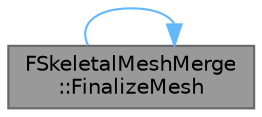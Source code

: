 digraph "FSkeletalMeshMerge::FinalizeMesh"
{
 // INTERACTIVE_SVG=YES
 // LATEX_PDF_SIZE
  bgcolor="transparent";
  edge [fontname=Helvetica,fontsize=10,labelfontname=Helvetica,labelfontsize=10];
  node [fontname=Helvetica,fontsize=10,shape=box,height=0.2,width=0.4];
  rankdir="LR";
  Node1 [id="Node000001",label="FSkeletalMeshMerge\l::FinalizeMesh",height=0.2,width=0.4,color="gray40", fillcolor="grey60", style="filled", fontcolor="black",tooltip="Creates the merged mesh from the 'SrcMeshList' (note, this should only be called after MergeSkeleton(..."];
  Node1 -> Node1 [id="edge1_Node000001_Node000001",color="steelblue1",style="solid",tooltip=" "];
}
